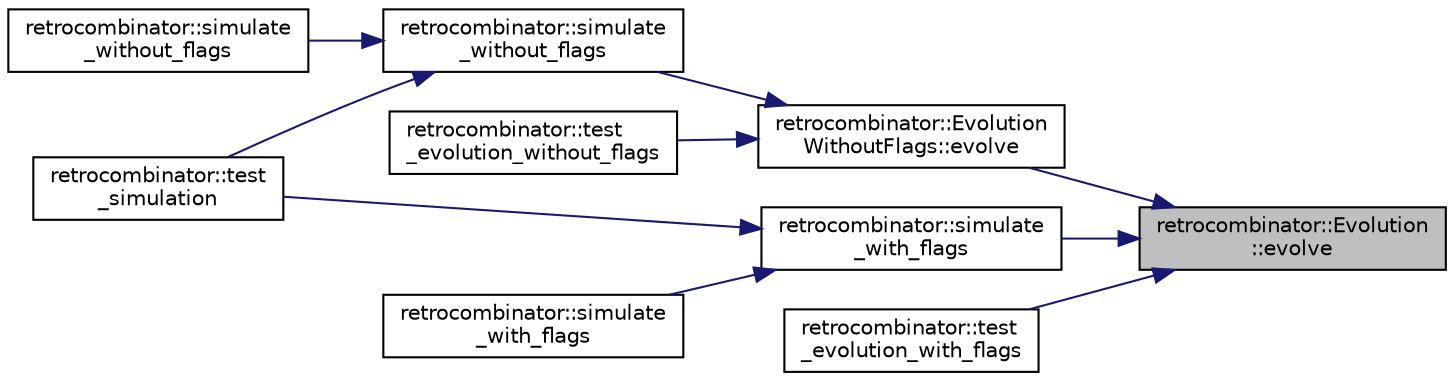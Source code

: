 digraph "retrocombinator::Evolution::evolve"
{
 // LATEX_PDF_SIZE
  edge [fontname="Helvetica",fontsize="10",labelfontname="Helvetica",labelfontsize="10"];
  node [fontname="Helvetica",fontsize="10",shape=record];
  rankdir="RL";
  Node1 [label="retrocombinator::Evolution\l::evolve",height=0.2,width=0.4,color="black", fillcolor="grey75", style="filled", fontcolor="black",tooltip="Run a simulation, modify the sequences, and output results to file."];
  Node1 -> Node2 [dir="back",color="midnightblue",fontsize="10",style="solid",fontname="Helvetica"];
  Node2 [label="retrocombinator::Evolution\lWithoutFlags::evolve",height=0.2,width=0.4,color="black", fillcolor="white", style="filled",URL="$classretrocombinator_1_1EvolutionWithoutFlags.html#a9e27b532826998a88d2c157daf53c447",tooltip="Overrides to create a copy number tree if it hasn't already been created."];
  Node2 -> Node3 [dir="back",color="midnightblue",fontsize="10",style="solid",fontname="Helvetica"];
  Node3 [label="retrocombinator::simulate\l_without_flags",height=0.2,width=0.4,color="black", fillcolor="white", style="filled",URL="$namespaceretrocombinator.html#ab4bb894621063b932d80c1473b359534",tooltip="Sets up and runs a simulation without flags."];
  Node3 -> Node4 [dir="back",color="midnightblue",fontsize="10",style="solid",fontname="Helvetica"];
  Node4 [label="retrocombinator::simulate\l_without_flags",height=0.2,width=0.4,color="black", fillcolor="white", style="filled",URL="$namespaceretrocombinator.html#a0dc31e2b9d6473e995395d8171f56312",tooltip="Sets up and runs a simulation without flags."];
  Node3 -> Node5 [dir="back",color="midnightblue",fontsize="10",style="solid",fontname="Helvetica"];
  Node5 [label="retrocombinator::test\l_simulation",height=0.2,width=0.4,color="black", fillcolor="white", style="filled",URL="$namespaceretrocombinator.html#a48d115c48074ffd5cd46b517a23983ec",tooltip="Tests all the wrapper functions to set-up and run simulations."];
  Node2 -> Node6 [dir="back",color="midnightblue",fontsize="10",style="solid",fontname="Helvetica"];
  Node6 [label="retrocombinator::test\l_evolution_without_flags",height=0.2,width=0.4,color="black", fillcolor="white", style="filled",URL="$namespaceretrocombinator.html#a3ad1d5cfdeffa706970f9176989460ca",tooltip="Tests EvolutionWithoutFlags."];
  Node1 -> Node7 [dir="back",color="midnightblue",fontsize="10",style="solid",fontname="Helvetica"];
  Node7 [label="retrocombinator::simulate\l_with_flags",height=0.2,width=0.4,color="black", fillcolor="white", style="filled",URL="$namespaceretrocombinator.html#a3d34bdb68843d370ccb2374dfb8e9eac",tooltip="Sets up and runs a simulation with flags."];
  Node7 -> Node8 [dir="back",color="midnightblue",fontsize="10",style="solid",fontname="Helvetica"];
  Node8 [label="retrocombinator::simulate\l_with_flags",height=0.2,width=0.4,color="black", fillcolor="white", style="filled",URL="$namespaceretrocombinator.html#a3875c27225976a6e04bde555c3acca36",tooltip="Sets up and runs a simulation with flags."];
  Node7 -> Node5 [dir="back",color="midnightblue",fontsize="10",style="solid",fontname="Helvetica"];
  Node1 -> Node9 [dir="back",color="midnightblue",fontsize="10",style="solid",fontname="Helvetica"];
  Node9 [label="retrocombinator::test\l_evolution_with_flags",height=0.2,width=0.4,color="black", fillcolor="white", style="filled",URL="$namespaceretrocombinator.html#a7900e3e3c62ac1f2231fee7a086225b7",tooltip="Tests EvolutionWithFlags."];
}
